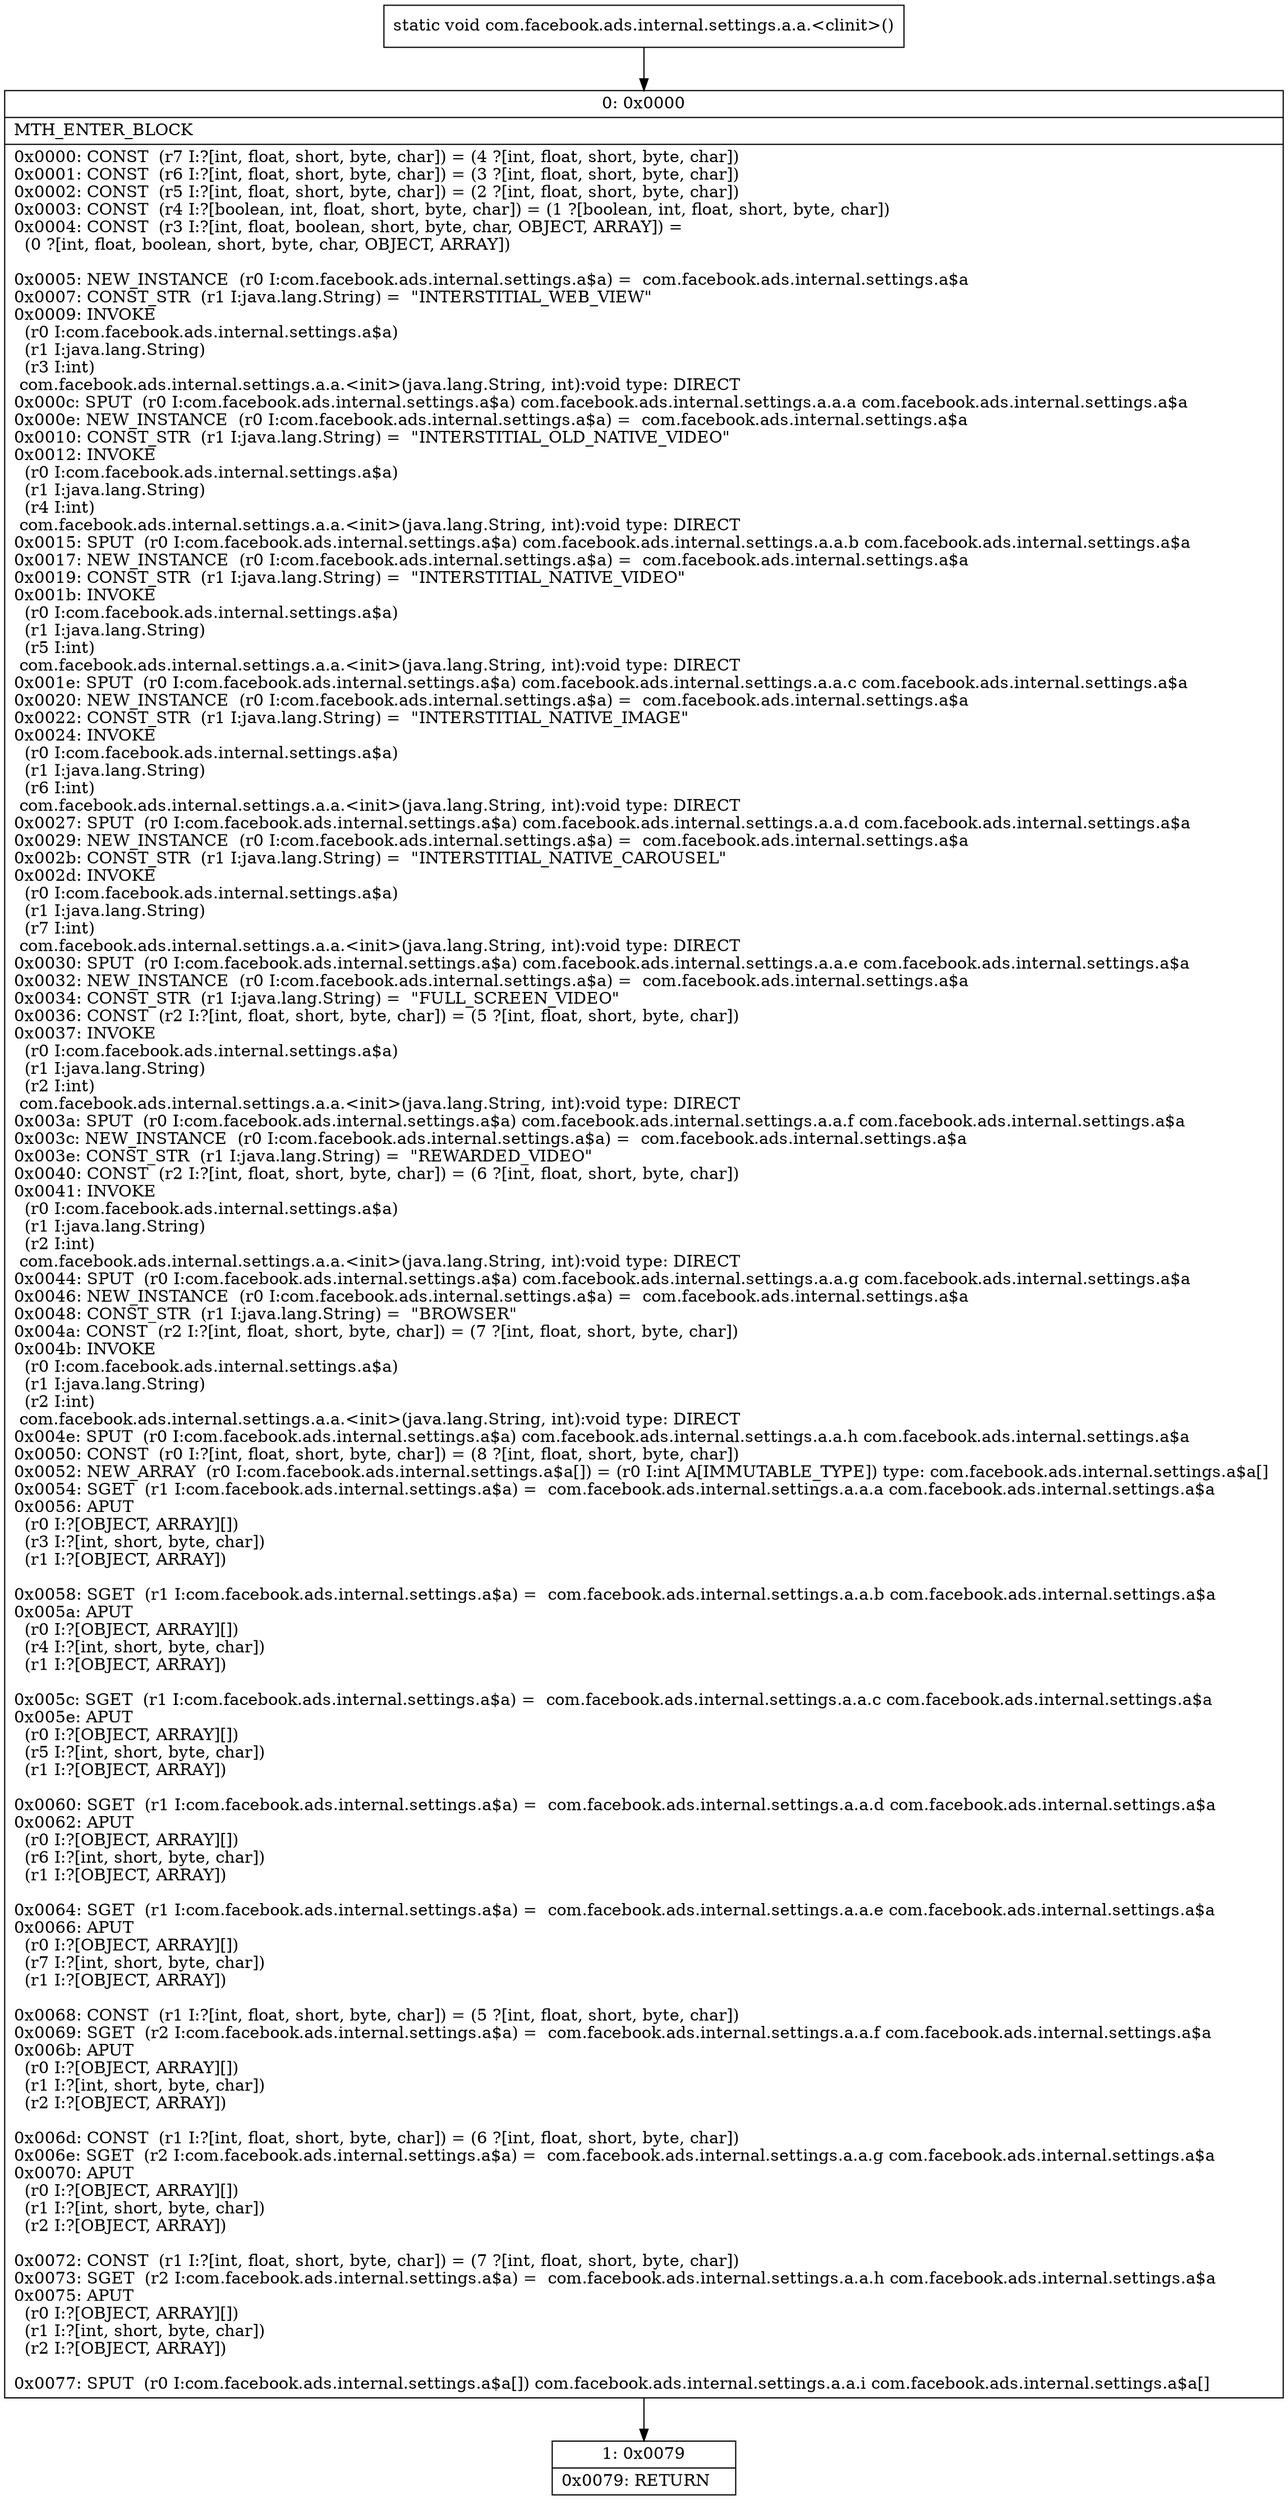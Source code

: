 digraph "CFG forcom.facebook.ads.internal.settings.a.a.\<clinit\>()V" {
Node_0 [shape=record,label="{0\:\ 0x0000|MTH_ENTER_BLOCK\l|0x0000: CONST  (r7 I:?[int, float, short, byte, char]) = (4 ?[int, float, short, byte, char]) \l0x0001: CONST  (r6 I:?[int, float, short, byte, char]) = (3 ?[int, float, short, byte, char]) \l0x0002: CONST  (r5 I:?[int, float, short, byte, char]) = (2 ?[int, float, short, byte, char]) \l0x0003: CONST  (r4 I:?[boolean, int, float, short, byte, char]) = (1 ?[boolean, int, float, short, byte, char]) \l0x0004: CONST  (r3 I:?[int, float, boolean, short, byte, char, OBJECT, ARRAY]) = \l  (0 ?[int, float, boolean, short, byte, char, OBJECT, ARRAY])\l \l0x0005: NEW_INSTANCE  (r0 I:com.facebook.ads.internal.settings.a$a) =  com.facebook.ads.internal.settings.a$a \l0x0007: CONST_STR  (r1 I:java.lang.String) =  \"INTERSTITIAL_WEB_VIEW\" \l0x0009: INVOKE  \l  (r0 I:com.facebook.ads.internal.settings.a$a)\l  (r1 I:java.lang.String)\l  (r3 I:int)\l com.facebook.ads.internal.settings.a.a.\<init\>(java.lang.String, int):void type: DIRECT \l0x000c: SPUT  (r0 I:com.facebook.ads.internal.settings.a$a) com.facebook.ads.internal.settings.a.a.a com.facebook.ads.internal.settings.a$a \l0x000e: NEW_INSTANCE  (r0 I:com.facebook.ads.internal.settings.a$a) =  com.facebook.ads.internal.settings.a$a \l0x0010: CONST_STR  (r1 I:java.lang.String) =  \"INTERSTITIAL_OLD_NATIVE_VIDEO\" \l0x0012: INVOKE  \l  (r0 I:com.facebook.ads.internal.settings.a$a)\l  (r1 I:java.lang.String)\l  (r4 I:int)\l com.facebook.ads.internal.settings.a.a.\<init\>(java.lang.String, int):void type: DIRECT \l0x0015: SPUT  (r0 I:com.facebook.ads.internal.settings.a$a) com.facebook.ads.internal.settings.a.a.b com.facebook.ads.internal.settings.a$a \l0x0017: NEW_INSTANCE  (r0 I:com.facebook.ads.internal.settings.a$a) =  com.facebook.ads.internal.settings.a$a \l0x0019: CONST_STR  (r1 I:java.lang.String) =  \"INTERSTITIAL_NATIVE_VIDEO\" \l0x001b: INVOKE  \l  (r0 I:com.facebook.ads.internal.settings.a$a)\l  (r1 I:java.lang.String)\l  (r5 I:int)\l com.facebook.ads.internal.settings.a.a.\<init\>(java.lang.String, int):void type: DIRECT \l0x001e: SPUT  (r0 I:com.facebook.ads.internal.settings.a$a) com.facebook.ads.internal.settings.a.a.c com.facebook.ads.internal.settings.a$a \l0x0020: NEW_INSTANCE  (r0 I:com.facebook.ads.internal.settings.a$a) =  com.facebook.ads.internal.settings.a$a \l0x0022: CONST_STR  (r1 I:java.lang.String) =  \"INTERSTITIAL_NATIVE_IMAGE\" \l0x0024: INVOKE  \l  (r0 I:com.facebook.ads.internal.settings.a$a)\l  (r1 I:java.lang.String)\l  (r6 I:int)\l com.facebook.ads.internal.settings.a.a.\<init\>(java.lang.String, int):void type: DIRECT \l0x0027: SPUT  (r0 I:com.facebook.ads.internal.settings.a$a) com.facebook.ads.internal.settings.a.a.d com.facebook.ads.internal.settings.a$a \l0x0029: NEW_INSTANCE  (r0 I:com.facebook.ads.internal.settings.a$a) =  com.facebook.ads.internal.settings.a$a \l0x002b: CONST_STR  (r1 I:java.lang.String) =  \"INTERSTITIAL_NATIVE_CAROUSEL\" \l0x002d: INVOKE  \l  (r0 I:com.facebook.ads.internal.settings.a$a)\l  (r1 I:java.lang.String)\l  (r7 I:int)\l com.facebook.ads.internal.settings.a.a.\<init\>(java.lang.String, int):void type: DIRECT \l0x0030: SPUT  (r0 I:com.facebook.ads.internal.settings.a$a) com.facebook.ads.internal.settings.a.a.e com.facebook.ads.internal.settings.a$a \l0x0032: NEW_INSTANCE  (r0 I:com.facebook.ads.internal.settings.a$a) =  com.facebook.ads.internal.settings.a$a \l0x0034: CONST_STR  (r1 I:java.lang.String) =  \"FULL_SCREEN_VIDEO\" \l0x0036: CONST  (r2 I:?[int, float, short, byte, char]) = (5 ?[int, float, short, byte, char]) \l0x0037: INVOKE  \l  (r0 I:com.facebook.ads.internal.settings.a$a)\l  (r1 I:java.lang.String)\l  (r2 I:int)\l com.facebook.ads.internal.settings.a.a.\<init\>(java.lang.String, int):void type: DIRECT \l0x003a: SPUT  (r0 I:com.facebook.ads.internal.settings.a$a) com.facebook.ads.internal.settings.a.a.f com.facebook.ads.internal.settings.a$a \l0x003c: NEW_INSTANCE  (r0 I:com.facebook.ads.internal.settings.a$a) =  com.facebook.ads.internal.settings.a$a \l0x003e: CONST_STR  (r1 I:java.lang.String) =  \"REWARDED_VIDEO\" \l0x0040: CONST  (r2 I:?[int, float, short, byte, char]) = (6 ?[int, float, short, byte, char]) \l0x0041: INVOKE  \l  (r0 I:com.facebook.ads.internal.settings.a$a)\l  (r1 I:java.lang.String)\l  (r2 I:int)\l com.facebook.ads.internal.settings.a.a.\<init\>(java.lang.String, int):void type: DIRECT \l0x0044: SPUT  (r0 I:com.facebook.ads.internal.settings.a$a) com.facebook.ads.internal.settings.a.a.g com.facebook.ads.internal.settings.a$a \l0x0046: NEW_INSTANCE  (r0 I:com.facebook.ads.internal.settings.a$a) =  com.facebook.ads.internal.settings.a$a \l0x0048: CONST_STR  (r1 I:java.lang.String) =  \"BROWSER\" \l0x004a: CONST  (r2 I:?[int, float, short, byte, char]) = (7 ?[int, float, short, byte, char]) \l0x004b: INVOKE  \l  (r0 I:com.facebook.ads.internal.settings.a$a)\l  (r1 I:java.lang.String)\l  (r2 I:int)\l com.facebook.ads.internal.settings.a.a.\<init\>(java.lang.String, int):void type: DIRECT \l0x004e: SPUT  (r0 I:com.facebook.ads.internal.settings.a$a) com.facebook.ads.internal.settings.a.a.h com.facebook.ads.internal.settings.a$a \l0x0050: CONST  (r0 I:?[int, float, short, byte, char]) = (8 ?[int, float, short, byte, char]) \l0x0052: NEW_ARRAY  (r0 I:com.facebook.ads.internal.settings.a$a[]) = (r0 I:int A[IMMUTABLE_TYPE]) type: com.facebook.ads.internal.settings.a$a[] \l0x0054: SGET  (r1 I:com.facebook.ads.internal.settings.a$a) =  com.facebook.ads.internal.settings.a.a.a com.facebook.ads.internal.settings.a$a \l0x0056: APUT  \l  (r0 I:?[OBJECT, ARRAY][])\l  (r3 I:?[int, short, byte, char])\l  (r1 I:?[OBJECT, ARRAY])\l \l0x0058: SGET  (r1 I:com.facebook.ads.internal.settings.a$a) =  com.facebook.ads.internal.settings.a.a.b com.facebook.ads.internal.settings.a$a \l0x005a: APUT  \l  (r0 I:?[OBJECT, ARRAY][])\l  (r4 I:?[int, short, byte, char])\l  (r1 I:?[OBJECT, ARRAY])\l \l0x005c: SGET  (r1 I:com.facebook.ads.internal.settings.a$a) =  com.facebook.ads.internal.settings.a.a.c com.facebook.ads.internal.settings.a$a \l0x005e: APUT  \l  (r0 I:?[OBJECT, ARRAY][])\l  (r5 I:?[int, short, byte, char])\l  (r1 I:?[OBJECT, ARRAY])\l \l0x0060: SGET  (r1 I:com.facebook.ads.internal.settings.a$a) =  com.facebook.ads.internal.settings.a.a.d com.facebook.ads.internal.settings.a$a \l0x0062: APUT  \l  (r0 I:?[OBJECT, ARRAY][])\l  (r6 I:?[int, short, byte, char])\l  (r1 I:?[OBJECT, ARRAY])\l \l0x0064: SGET  (r1 I:com.facebook.ads.internal.settings.a$a) =  com.facebook.ads.internal.settings.a.a.e com.facebook.ads.internal.settings.a$a \l0x0066: APUT  \l  (r0 I:?[OBJECT, ARRAY][])\l  (r7 I:?[int, short, byte, char])\l  (r1 I:?[OBJECT, ARRAY])\l \l0x0068: CONST  (r1 I:?[int, float, short, byte, char]) = (5 ?[int, float, short, byte, char]) \l0x0069: SGET  (r2 I:com.facebook.ads.internal.settings.a$a) =  com.facebook.ads.internal.settings.a.a.f com.facebook.ads.internal.settings.a$a \l0x006b: APUT  \l  (r0 I:?[OBJECT, ARRAY][])\l  (r1 I:?[int, short, byte, char])\l  (r2 I:?[OBJECT, ARRAY])\l \l0x006d: CONST  (r1 I:?[int, float, short, byte, char]) = (6 ?[int, float, short, byte, char]) \l0x006e: SGET  (r2 I:com.facebook.ads.internal.settings.a$a) =  com.facebook.ads.internal.settings.a.a.g com.facebook.ads.internal.settings.a$a \l0x0070: APUT  \l  (r0 I:?[OBJECT, ARRAY][])\l  (r1 I:?[int, short, byte, char])\l  (r2 I:?[OBJECT, ARRAY])\l \l0x0072: CONST  (r1 I:?[int, float, short, byte, char]) = (7 ?[int, float, short, byte, char]) \l0x0073: SGET  (r2 I:com.facebook.ads.internal.settings.a$a) =  com.facebook.ads.internal.settings.a.a.h com.facebook.ads.internal.settings.a$a \l0x0075: APUT  \l  (r0 I:?[OBJECT, ARRAY][])\l  (r1 I:?[int, short, byte, char])\l  (r2 I:?[OBJECT, ARRAY])\l \l0x0077: SPUT  (r0 I:com.facebook.ads.internal.settings.a$a[]) com.facebook.ads.internal.settings.a.a.i com.facebook.ads.internal.settings.a$a[] \l}"];
Node_1 [shape=record,label="{1\:\ 0x0079|0x0079: RETURN   \l}"];
MethodNode[shape=record,label="{static void com.facebook.ads.internal.settings.a.a.\<clinit\>() }"];
MethodNode -> Node_0;
Node_0 -> Node_1;
}

